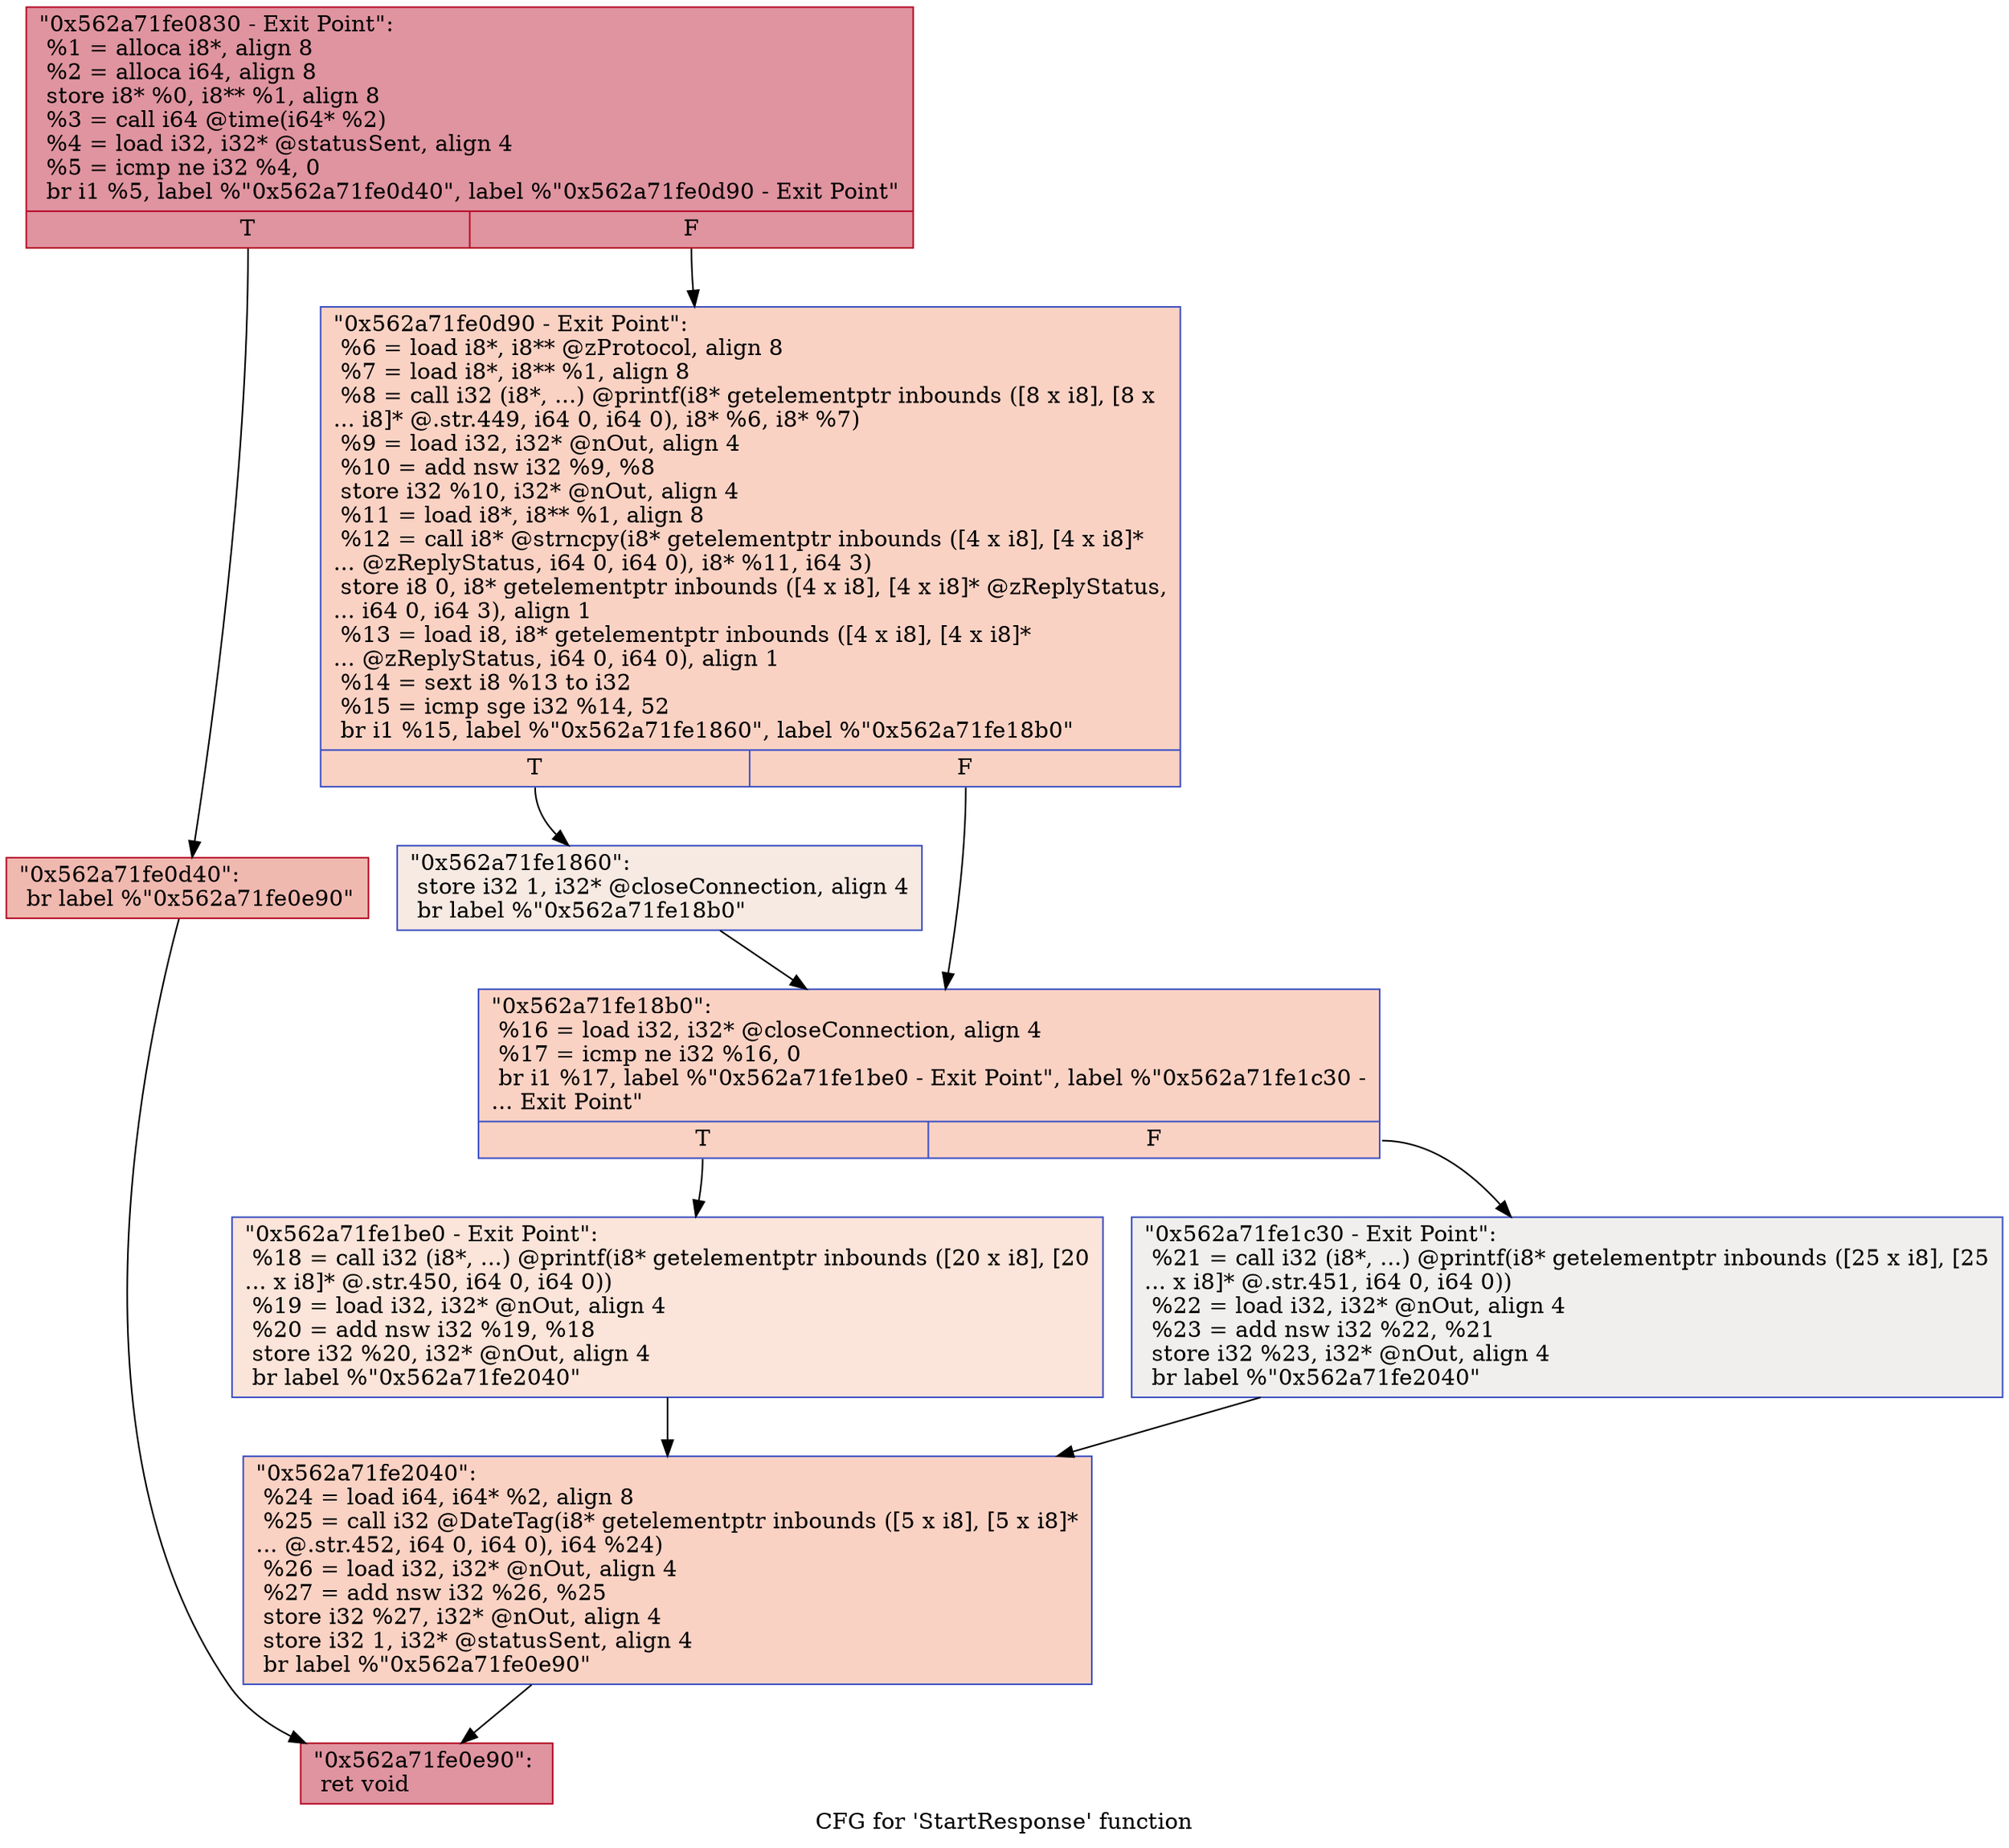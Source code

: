 digraph "CFG for 'StartResponse' function" {
	label="CFG for 'StartResponse' function";

	Node0x562a71fe0830 [shape=record,color="#b70d28ff", style=filled, fillcolor="#b70d2870",label="{\"0x562a71fe0830 - Exit Point\":\l  %1 = alloca i8*, align 8\l  %2 = alloca i64, align 8\l  store i8* %0, i8** %1, align 8\l  %3 = call i64 @time(i64* %2)\l  %4 = load i32, i32* @statusSent, align 4\l  %5 = icmp ne i32 %4, 0\l  br i1 %5, label %\"0x562a71fe0d40\", label %\"0x562a71fe0d90 - Exit Point\"\l|{<s0>T|<s1>F}}"];
	Node0x562a71fe0830:s0 -> Node0x562a71fe0d40;
	Node0x562a71fe0830:s1 -> Node0x562a71fe0d90;
	Node0x562a71fe0d40 [shape=record,color="#b70d28ff", style=filled, fillcolor="#de614d70",label="{\"0x562a71fe0d40\":                                 \l  br label %\"0x562a71fe0e90\"\l}"];
	Node0x562a71fe0d40 -> Node0x562a71fe0e90;
	Node0x562a71fe0d90 [shape=record,color="#3d50c3ff", style=filled, fillcolor="#f4987a70",label="{\"0x562a71fe0d90 - Exit Point\":                    \l  %6 = load i8*, i8** @zProtocol, align 8\l  %7 = load i8*, i8** %1, align 8\l  %8 = call i32 (i8*, ...) @printf(i8* getelementptr inbounds ([8 x i8], [8 x\l... i8]* @.str.449, i64 0, i64 0), i8* %6, i8* %7)\l  %9 = load i32, i32* @nOut, align 4\l  %10 = add nsw i32 %9, %8\l  store i32 %10, i32* @nOut, align 4\l  %11 = load i8*, i8** %1, align 8\l  %12 = call i8* @strncpy(i8* getelementptr inbounds ([4 x i8], [4 x i8]*\l... @zReplyStatus, i64 0, i64 0), i8* %11, i64 3)\l  store i8 0, i8* getelementptr inbounds ([4 x i8], [4 x i8]* @zReplyStatus,\l... i64 0, i64 3), align 1\l  %13 = load i8, i8* getelementptr inbounds ([4 x i8], [4 x i8]*\l... @zReplyStatus, i64 0, i64 0), align 1\l  %14 = sext i8 %13 to i32\l  %15 = icmp sge i32 %14, 52\l  br i1 %15, label %\"0x562a71fe1860\", label %\"0x562a71fe18b0\"\l|{<s0>T|<s1>F}}"];
	Node0x562a71fe0d90:s0 -> Node0x562a71fe1860;
	Node0x562a71fe0d90:s1 -> Node0x562a71fe18b0;
	Node0x562a71fe1860 [shape=record,color="#3d50c3ff", style=filled, fillcolor="#eed0c070",label="{\"0x562a71fe1860\":                                 \l  store i32 1, i32* @closeConnection, align 4\l  br label %\"0x562a71fe18b0\"\l}"];
	Node0x562a71fe1860 -> Node0x562a71fe18b0;
	Node0x562a71fe18b0 [shape=record,color="#3d50c3ff", style=filled, fillcolor="#f4987a70",label="{\"0x562a71fe18b0\":                                 \l  %16 = load i32, i32* @closeConnection, align 4\l  %17 = icmp ne i32 %16, 0\l  br i1 %17, label %\"0x562a71fe1be0 - Exit Point\", label %\"0x562a71fe1c30 -\l... Exit Point\"\l|{<s0>T|<s1>F}}"];
	Node0x562a71fe18b0:s0 -> Node0x562a71fe1be0;
	Node0x562a71fe18b0:s1 -> Node0x562a71fe1c30;
	Node0x562a71fe1be0 [shape=record,color="#3d50c3ff", style=filled, fillcolor="#f5c1a970",label="{\"0x562a71fe1be0 - Exit Point\":                    \l  %18 = call i32 (i8*, ...) @printf(i8* getelementptr inbounds ([20 x i8], [20\l... x i8]* @.str.450, i64 0, i64 0))\l  %19 = load i32, i32* @nOut, align 4\l  %20 = add nsw i32 %19, %18\l  store i32 %20, i32* @nOut, align 4\l  br label %\"0x562a71fe2040\"\l}"];
	Node0x562a71fe1be0 -> Node0x562a71fe2040;
	Node0x562a71fe1c30 [shape=record,color="#3d50c3ff", style=filled, fillcolor="#e0dbd870",label="{\"0x562a71fe1c30 - Exit Point\":                    \l  %21 = call i32 (i8*, ...) @printf(i8* getelementptr inbounds ([25 x i8], [25\l... x i8]* @.str.451, i64 0, i64 0))\l  %22 = load i32, i32* @nOut, align 4\l  %23 = add nsw i32 %22, %21\l  store i32 %23, i32* @nOut, align 4\l  br label %\"0x562a71fe2040\"\l}"];
	Node0x562a71fe1c30 -> Node0x562a71fe2040;
	Node0x562a71fe2040 [shape=record,color="#3d50c3ff", style=filled, fillcolor="#f4987a70",label="{\"0x562a71fe2040\":                                 \l  %24 = load i64, i64* %2, align 8\l  %25 = call i32 @DateTag(i8* getelementptr inbounds ([5 x i8], [5 x i8]*\l... @.str.452, i64 0, i64 0), i64 %24)\l  %26 = load i32, i32* @nOut, align 4\l  %27 = add nsw i32 %26, %25\l  store i32 %27, i32* @nOut, align 4\l  store i32 1, i32* @statusSent, align 4\l  br label %\"0x562a71fe0e90\"\l}"];
	Node0x562a71fe2040 -> Node0x562a71fe0e90;
	Node0x562a71fe0e90 [shape=record,color="#b70d28ff", style=filled, fillcolor="#b70d2870",label="{\"0x562a71fe0e90\":                                 \l  ret void\l}"];
}
